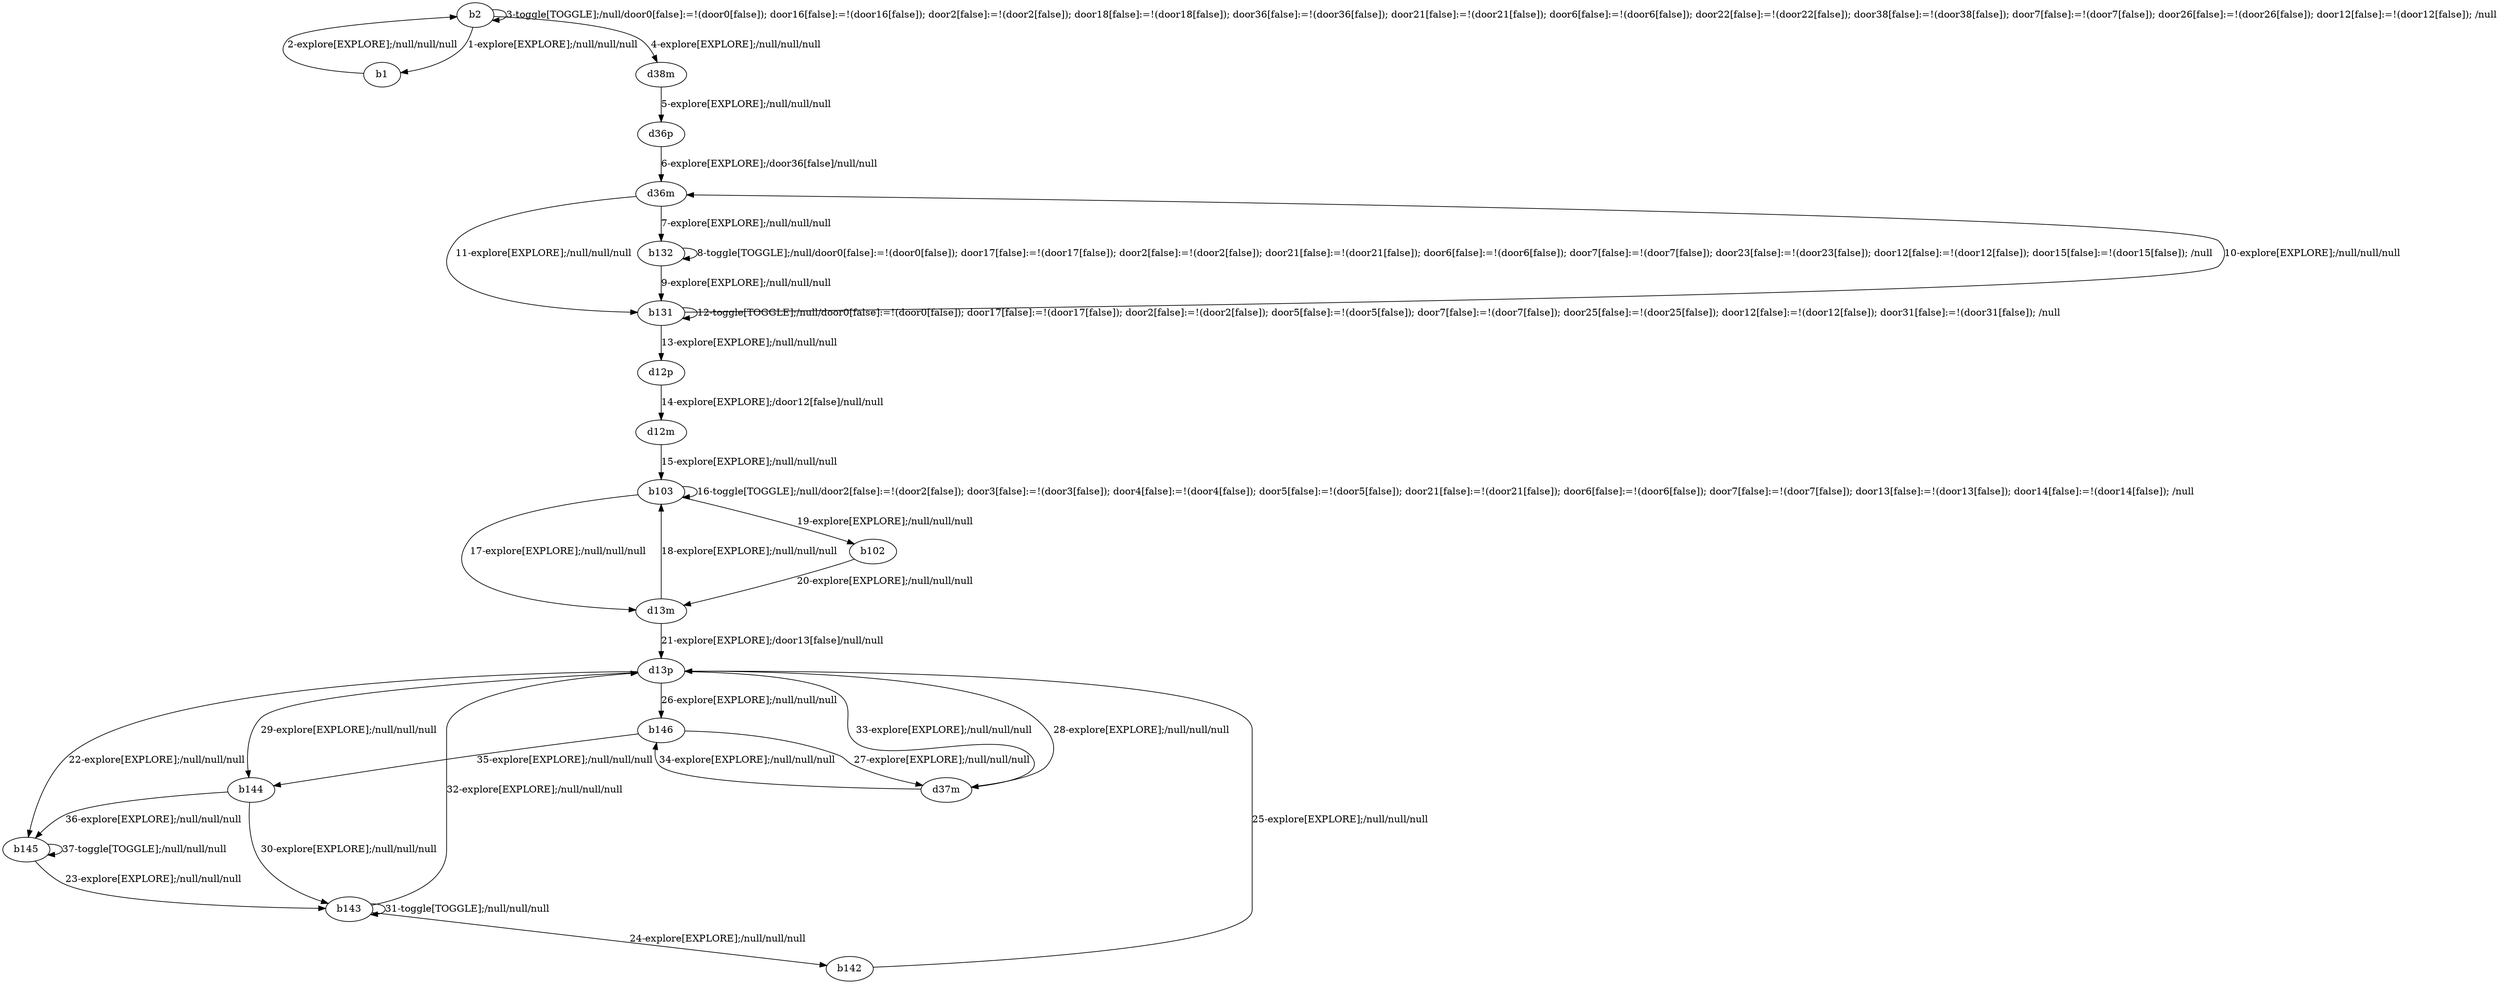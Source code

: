 # Total number of goals covered by this test: 2
# b144 --> b145
# b145 --> b145

digraph g {
"b2" -> "b1" [label = "1-explore[EXPLORE];/null/null/null"];
"b1" -> "b2" [label = "2-explore[EXPLORE];/null/null/null"];
"b2" -> "b2" [label = "3-toggle[TOGGLE];/null/door0[false]:=!(door0[false]); door16[false]:=!(door16[false]); door2[false]:=!(door2[false]); door18[false]:=!(door18[false]); door36[false]:=!(door36[false]); door21[false]:=!(door21[false]); door6[false]:=!(door6[false]); door22[false]:=!(door22[false]); door38[false]:=!(door38[false]); door7[false]:=!(door7[false]); door26[false]:=!(door26[false]); door12[false]:=!(door12[false]); /null"];
"b2" -> "d38m" [label = "4-explore[EXPLORE];/null/null/null"];
"d38m" -> "d36p" [label = "5-explore[EXPLORE];/null/null/null"];
"d36p" -> "d36m" [label = "6-explore[EXPLORE];/door36[false]/null/null"];
"d36m" -> "b132" [label = "7-explore[EXPLORE];/null/null/null"];
"b132" -> "b132" [label = "8-toggle[TOGGLE];/null/door0[false]:=!(door0[false]); door17[false]:=!(door17[false]); door2[false]:=!(door2[false]); door21[false]:=!(door21[false]); door6[false]:=!(door6[false]); door7[false]:=!(door7[false]); door23[false]:=!(door23[false]); door12[false]:=!(door12[false]); door15[false]:=!(door15[false]); /null"];
"b132" -> "b131" [label = "9-explore[EXPLORE];/null/null/null"];
"b131" -> "d36m" [label = "10-explore[EXPLORE];/null/null/null"];
"d36m" -> "b131" [label = "11-explore[EXPLORE];/null/null/null"];
"b131" -> "b131" [label = "12-toggle[TOGGLE];/null/door0[false]:=!(door0[false]); door17[false]:=!(door17[false]); door2[false]:=!(door2[false]); door5[false]:=!(door5[false]); door7[false]:=!(door7[false]); door25[false]:=!(door25[false]); door12[false]:=!(door12[false]); door31[false]:=!(door31[false]); /null"];
"b131" -> "d12p" [label = "13-explore[EXPLORE];/null/null/null"];
"d12p" -> "d12m" [label = "14-explore[EXPLORE];/door12[false]/null/null"];
"d12m" -> "b103" [label = "15-explore[EXPLORE];/null/null/null"];
"b103" -> "b103" [label = "16-toggle[TOGGLE];/null/door2[false]:=!(door2[false]); door3[false]:=!(door3[false]); door4[false]:=!(door4[false]); door5[false]:=!(door5[false]); door21[false]:=!(door21[false]); door6[false]:=!(door6[false]); door7[false]:=!(door7[false]); door13[false]:=!(door13[false]); door14[false]:=!(door14[false]); /null"];
"b103" -> "d13m" [label = "17-explore[EXPLORE];/null/null/null"];
"d13m" -> "b103" [label = "18-explore[EXPLORE];/null/null/null"];
"b103" -> "b102" [label = "19-explore[EXPLORE];/null/null/null"];
"b102" -> "d13m" [label = "20-explore[EXPLORE];/null/null/null"];
"d13m" -> "d13p" [label = "21-explore[EXPLORE];/door13[false]/null/null"];
"d13p" -> "b145" [label = "22-explore[EXPLORE];/null/null/null"];
"b145" -> "b143" [label = "23-explore[EXPLORE];/null/null/null"];
"b143" -> "b142" [label = "24-explore[EXPLORE];/null/null/null"];
"b142" -> "d13p" [label = "25-explore[EXPLORE];/null/null/null"];
"d13p" -> "b146" [label = "26-explore[EXPLORE];/null/null/null"];
"b146" -> "d37m" [label = "27-explore[EXPLORE];/null/null/null"];
"d37m" -> "d13p" [label = "28-explore[EXPLORE];/null/null/null"];
"d13p" -> "b144" [label = "29-explore[EXPLORE];/null/null/null"];
"b144" -> "b143" [label = "30-explore[EXPLORE];/null/null/null"];
"b143" -> "b143" [label = "31-toggle[TOGGLE];/null/null/null"];
"b143" -> "d13p" [label = "32-explore[EXPLORE];/null/null/null"];
"d13p" -> "d37m" [label = "33-explore[EXPLORE];/null/null/null"];
"d37m" -> "b146" [label = "34-explore[EXPLORE];/null/null/null"];
"b146" -> "b144" [label = "35-explore[EXPLORE];/null/null/null"];
"b144" -> "b145" [label = "36-explore[EXPLORE];/null/null/null"];
"b145" -> "b145" [label = "37-toggle[TOGGLE];/null/null/null"];
}